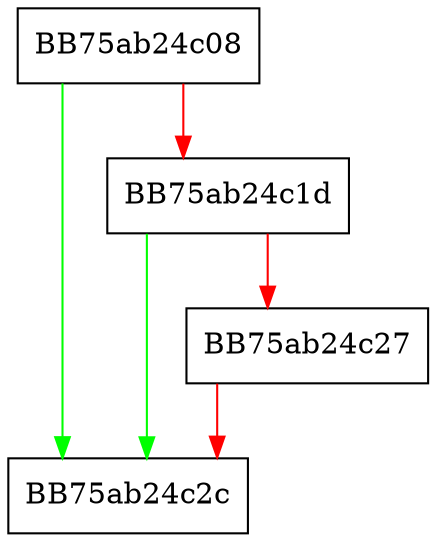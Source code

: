 digraph push_object {
  node [shape="box"];
  graph [splines=ortho];
  BB75ab24c08 -> BB75ab24c2c [color="green"];
  BB75ab24c08 -> BB75ab24c1d [color="red"];
  BB75ab24c1d -> BB75ab24c2c [color="green"];
  BB75ab24c1d -> BB75ab24c27 [color="red"];
  BB75ab24c27 -> BB75ab24c2c [color="red"];
}